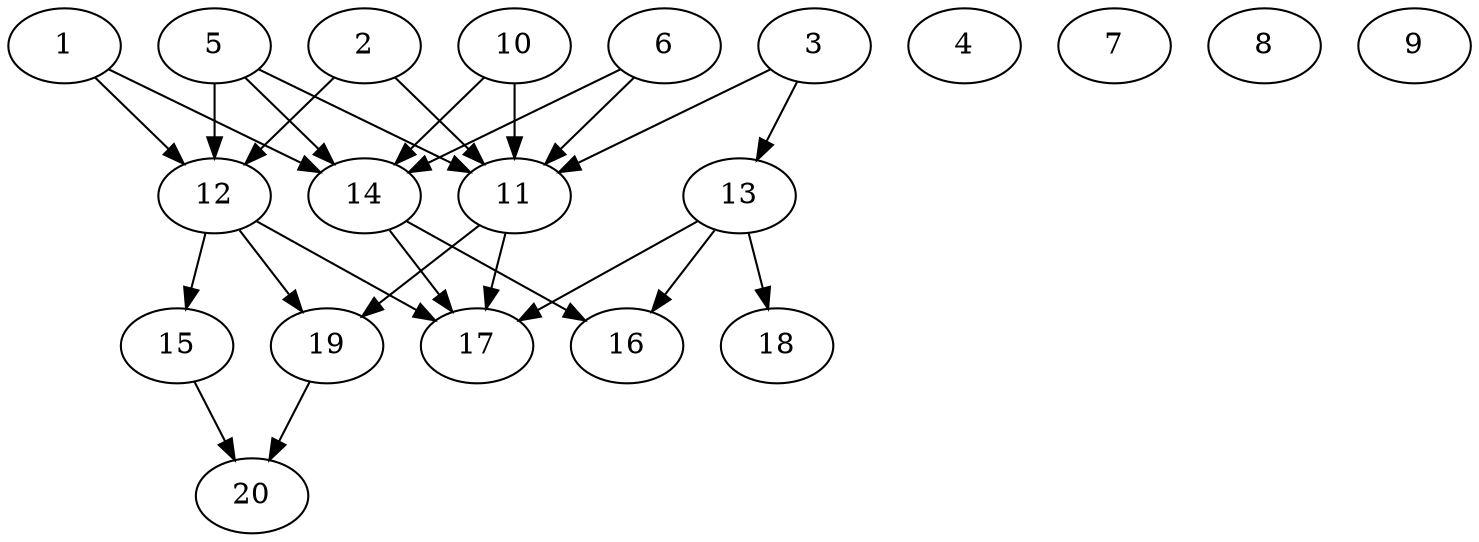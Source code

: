 // DAG automatically generated by daggen at Tue Jul 23 14:34:08 2019
// ./daggen --dot -n 20 --ccr 0.5 --fat 0.7 --regular 0.5 --density 0.8 --mindata 5242880 --maxdata 52428800 
digraph G {
  1 [size="86700032", alpha="0.14", expect_size="43350016"] 
  1 -> 12 [size ="43350016"]
  1 -> 14 [size ="43350016"]
  2 [size="50663424", alpha="0.05", expect_size="25331712"] 
  2 -> 11 [size ="25331712"]
  2 -> 12 [size ="25331712"]
  3 [size="73093120", alpha="0.14", expect_size="36546560"] 
  3 -> 11 [size ="36546560"]
  3 -> 13 [size ="36546560"]
  4 [size="32145408", alpha="0.17", expect_size="16072704"] 
  5 [size="13254656", alpha="0.09", expect_size="6627328"] 
  5 -> 11 [size ="6627328"]
  5 -> 12 [size ="6627328"]
  5 -> 14 [size ="6627328"]
  6 [size="41181184", alpha="0.19", expect_size="20590592"] 
  6 -> 11 [size ="20590592"]
  6 -> 14 [size ="20590592"]
  7 [size="59420672", alpha="0.18", expect_size="29710336"] 
  8 [size="14477312", alpha="0.18", expect_size="7238656"] 
  9 [size="69324800", alpha="0.10", expect_size="34662400"] 
  10 [size="51617792", alpha="0.13", expect_size="25808896"] 
  10 -> 11 [size ="25808896"]
  10 -> 14 [size ="25808896"]
  11 [size="52627456", alpha="0.19", expect_size="26313728"] 
  11 -> 17 [size ="26313728"]
  11 -> 19 [size ="26313728"]
  12 [size="26456064", alpha="0.07", expect_size="13228032"] 
  12 -> 15 [size ="13228032"]
  12 -> 17 [size ="13228032"]
  12 -> 19 [size ="13228032"]
  13 [size="51398656", alpha="0.07", expect_size="25699328"] 
  13 -> 16 [size ="25699328"]
  13 -> 17 [size ="25699328"]
  13 -> 18 [size ="25699328"]
  14 [size="21979136", alpha="0.13", expect_size="10989568"] 
  14 -> 16 [size ="10989568"]
  14 -> 17 [size ="10989568"]
  15 [size="103675904", alpha="0.16", expect_size="51837952"] 
  15 -> 20 [size ="51837952"]
  16 [size="49811456", alpha="0.03", expect_size="24905728"] 
  17 [size="45410304", alpha="0.10", expect_size="22705152"] 
  18 [size="34723840", alpha="0.09", expect_size="17361920"] 
  19 [size="25583616", alpha="0.08", expect_size="12791808"] 
  19 -> 20 [size ="12791808"]
  20 [size="72884224", alpha="0.08", expect_size="36442112"] 
}
